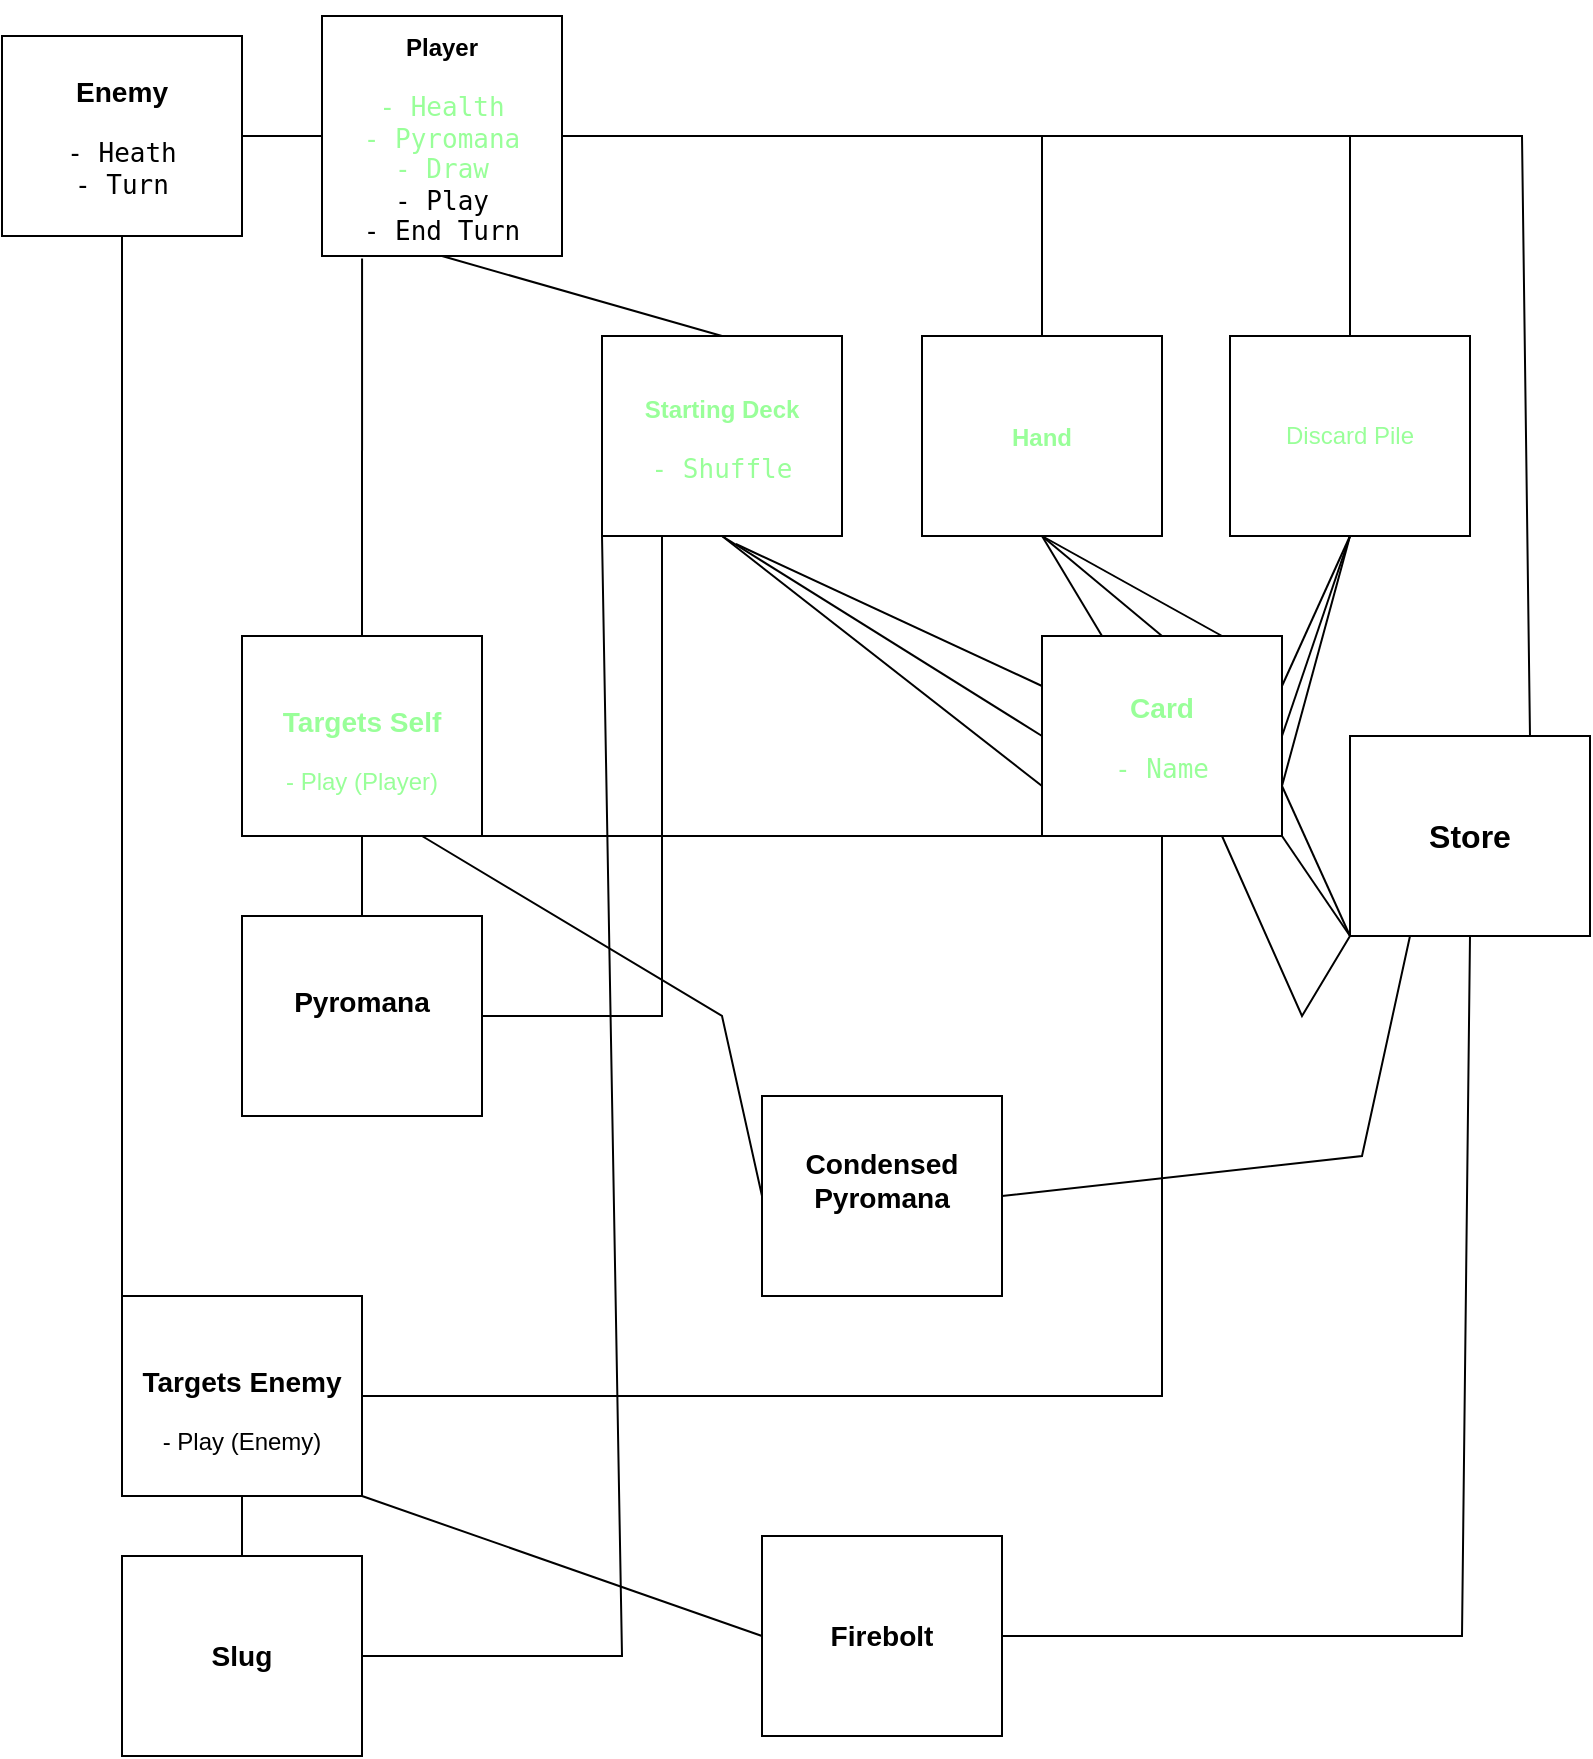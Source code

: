 <mxfile version="24.7.17">
  <diagram name="Page-1" id="t5Wb0asTRuvKsqMnSSx4">
    <mxGraphModel dx="1434" dy="844" grid="1" gridSize="10" guides="1" tooltips="1" connect="1" arrows="1" fold="1" page="1" pageScale="1" pageWidth="827" pageHeight="1169" math="0" shadow="0">
      <root>
        <mxCell id="0" />
        <mxCell id="1" parent="0" />
        <mxCell id="YrzJOqZfdvEQFL6Ilnsr-1" value="&lt;h3&gt;&lt;font style=&quot;font-size: 12px;&quot;&gt;Player&lt;/font&gt;&lt;/h3&gt;&lt;pre&gt;&lt;font size=&quot;3&quot;&gt;&lt;font color=&quot;#99ff99&quot;&gt;- Health&lt;br&gt;- Pyromana&lt;/font&gt;&lt;font color=&quot;#006600&quot;&gt;&lt;br&gt;&lt;/font&gt;&lt;font color=&quot;#99ff99&quot;&gt;- Draw&lt;/font&gt;&lt;font color=&quot;#006600&quot;&gt;&lt;br&gt;&lt;/font&gt;- Play&lt;br&gt;- End Turn&lt;br&gt;&lt;/font&gt;&lt;/pre&gt;" style="rounded=0;whiteSpace=wrap;html=1;" parent="1" vertex="1">
          <mxGeometry x="180" y="190" width="120" height="120" as="geometry" />
        </mxCell>
        <mxCell id="YrzJOqZfdvEQFL6Ilnsr-2" value="&lt;h3&gt;&lt;font color=&quot;#99ff99&quot; style=&quot;font-size: 12px;&quot;&gt;Starting Deck&lt;/font&gt;&lt;/h3&gt;&lt;pre&gt;&lt;font size=&quot;3&quot;&gt;&lt;font color=&quot;#99ff99&quot;&gt;- Shuffle&lt;/font&gt;&lt;font color=&quot;#006600&quot;&gt;&lt;br&gt;&lt;/font&gt;&lt;/font&gt;&lt;/pre&gt;" style="rounded=0;whiteSpace=wrap;html=1;" parent="1" vertex="1">
          <mxGeometry x="320" y="350" width="120" height="100" as="geometry" />
        </mxCell>
        <mxCell id="YrzJOqZfdvEQFL6Ilnsr-3" value="" style="endArrow=none;html=1;rounded=0;entryX=0.5;entryY=1;entryDx=0;entryDy=0;exitX=0.5;exitY=0;exitDx=0;exitDy=0;" parent="1" source="YrzJOqZfdvEQFL6Ilnsr-2" target="YrzJOqZfdvEQFL6Ilnsr-1" edge="1">
          <mxGeometry width="50" height="50" relative="1" as="geometry">
            <mxPoint x="610" y="500" as="sourcePoint" />
            <mxPoint x="660" y="450" as="targetPoint" />
          </mxGeometry>
        </mxCell>
        <mxCell id="YrzJOqZfdvEQFL6Ilnsr-4" value="&lt;h3&gt;&lt;font color=&quot;#99ff99&quot; style=&quot;font-size: 12px;&quot;&gt;Hand&lt;/font&gt;&lt;/h3&gt;" style="rounded=0;whiteSpace=wrap;html=1;" parent="1" vertex="1">
          <mxGeometry x="480" y="350" width="120" height="100" as="geometry" />
        </mxCell>
        <mxCell id="YrzJOqZfdvEQFL6Ilnsr-5" value="&lt;font color=&quot;#99ff99&quot;&gt;Discard Pile&lt;/font&gt;" style="rounded=0;whiteSpace=wrap;html=1;" parent="1" vertex="1">
          <mxGeometry x="634" y="350" width="120" height="100" as="geometry" />
        </mxCell>
        <mxCell id="YrzJOqZfdvEQFL6Ilnsr-8" value="" style="endArrow=none;html=1;rounded=0;exitX=1;exitY=0.5;exitDx=0;exitDy=0;entryX=0.5;entryY=0;entryDx=0;entryDy=0;" parent="1" source="YrzJOqZfdvEQFL6Ilnsr-1" target="YrzJOqZfdvEQFL6Ilnsr-4" edge="1">
          <mxGeometry width="50" height="50" relative="1" as="geometry">
            <mxPoint x="570" y="250" as="sourcePoint" />
            <mxPoint x="620" y="200" as="targetPoint" />
            <Array as="points">
              <mxPoint x="540" y="250" />
            </Array>
          </mxGeometry>
        </mxCell>
        <mxCell id="YrzJOqZfdvEQFL6Ilnsr-9" value="" style="endArrow=none;html=1;rounded=0;entryX=0.5;entryY=0;entryDx=0;entryDy=0;" parent="1" target="YrzJOqZfdvEQFL6Ilnsr-5" edge="1">
          <mxGeometry width="50" height="50" relative="1" as="geometry">
            <mxPoint x="540" y="250" as="sourcePoint" />
            <mxPoint x="620" y="200" as="targetPoint" />
            <Array as="points">
              <mxPoint x="694" y="250" />
            </Array>
          </mxGeometry>
        </mxCell>
        <mxCell id="YrzJOqZfdvEQFL6Ilnsr-11" value="&lt;h3&gt;Enemy&lt;br&gt;&lt;/h3&gt;&lt;pre&gt;&lt;font size=&quot;3&quot;&gt;- Heath&lt;br&gt;- Turn&lt;br&gt;&lt;/font&gt;&lt;/pre&gt;" style="rounded=0;whiteSpace=wrap;html=1;" parent="1" vertex="1">
          <mxGeometry x="20" y="200" width="120" height="100" as="geometry" />
        </mxCell>
        <mxCell id="YrzJOqZfdvEQFL6Ilnsr-15" value="&lt;h3&gt;&lt;font color=&quot;#99ff99&quot;&gt;Card&lt;br&gt;&lt;/font&gt;&lt;/h3&gt;&lt;pre&gt;&lt;font size=&quot;3&quot;&gt;&lt;font color=&quot;#99ff99&quot;&gt;- Name&lt;/font&gt;&lt;font color=&quot;#006600&quot;&gt;&lt;br&gt;&lt;/font&gt;&lt;/font&gt;&lt;/pre&gt;" style="rounded=0;whiteSpace=wrap;html=1;" parent="1" vertex="1">
          <mxGeometry x="540" y="500" width="120" height="100" as="geometry" />
        </mxCell>
        <mxCell id="YrzJOqZfdvEQFL6Ilnsr-16" value="" style="endArrow=none;html=1;rounded=0;exitX=0.5;exitY=1;exitDx=0;exitDy=0;entryX=0;entryY=0.5;entryDx=0;entryDy=0;" parent="1" source="YrzJOqZfdvEQFL6Ilnsr-2" target="YrzJOqZfdvEQFL6Ilnsr-15" edge="1">
          <mxGeometry width="50" height="50" relative="1" as="geometry">
            <mxPoint x="570" y="430" as="sourcePoint" />
            <mxPoint x="620" y="380" as="targetPoint" />
          </mxGeometry>
        </mxCell>
        <mxCell id="YrzJOqZfdvEQFL6Ilnsr-17" value="" style="endArrow=none;html=1;rounded=0;exitX=0.558;exitY=1.04;exitDx=0;exitDy=0;exitPerimeter=0;entryX=0;entryY=0.25;entryDx=0;entryDy=0;" parent="1" source="YrzJOqZfdvEQFL6Ilnsr-2" target="YrzJOqZfdvEQFL6Ilnsr-15" edge="1">
          <mxGeometry width="50" height="50" relative="1" as="geometry">
            <mxPoint x="570" y="430" as="sourcePoint" />
            <mxPoint x="620" y="380" as="targetPoint" />
          </mxGeometry>
        </mxCell>
        <mxCell id="YrzJOqZfdvEQFL6Ilnsr-18" value="" style="endArrow=none;html=1;rounded=0;exitX=0.5;exitY=1;exitDx=0;exitDy=0;entryX=0;entryY=0.75;entryDx=0;entryDy=0;" parent="1" source="YrzJOqZfdvEQFL6Ilnsr-2" target="YrzJOqZfdvEQFL6Ilnsr-15" edge="1">
          <mxGeometry width="50" height="50" relative="1" as="geometry">
            <mxPoint x="570" y="430" as="sourcePoint" />
            <mxPoint x="620" y="380" as="targetPoint" />
          </mxGeometry>
        </mxCell>
        <mxCell id="YrzJOqZfdvEQFL6Ilnsr-19" value="" style="endArrow=none;html=1;rounded=0;exitX=0.5;exitY=1;exitDx=0;exitDy=0;entryX=0.5;entryY=0;entryDx=0;entryDy=0;" parent="1" source="YrzJOqZfdvEQFL6Ilnsr-4" target="YrzJOqZfdvEQFL6Ilnsr-15" edge="1">
          <mxGeometry width="50" height="50" relative="1" as="geometry">
            <mxPoint x="570" y="430" as="sourcePoint" />
            <mxPoint x="620" y="380" as="targetPoint" />
          </mxGeometry>
        </mxCell>
        <mxCell id="YrzJOqZfdvEQFL6Ilnsr-20" value="" style="endArrow=none;html=1;rounded=0;exitX=0.5;exitY=1;exitDx=0;exitDy=0;entryX=0.25;entryY=0;entryDx=0;entryDy=0;" parent="1" source="YrzJOqZfdvEQFL6Ilnsr-4" target="YrzJOqZfdvEQFL6Ilnsr-15" edge="1">
          <mxGeometry width="50" height="50" relative="1" as="geometry">
            <mxPoint x="570" y="430" as="sourcePoint" />
            <mxPoint x="620" y="380" as="targetPoint" />
          </mxGeometry>
        </mxCell>
        <mxCell id="YrzJOqZfdvEQFL6Ilnsr-21" value="" style="endArrow=none;html=1;rounded=0;entryX=0.75;entryY=0;entryDx=0;entryDy=0;" parent="1" target="YrzJOqZfdvEQFL6Ilnsr-15" edge="1">
          <mxGeometry width="50" height="50" relative="1" as="geometry">
            <mxPoint x="540" y="450" as="sourcePoint" />
            <mxPoint x="620" y="380" as="targetPoint" />
          </mxGeometry>
        </mxCell>
        <mxCell id="YrzJOqZfdvEQFL6Ilnsr-22" value="" style="endArrow=none;html=1;rounded=0;exitX=0.5;exitY=1;exitDx=0;exitDy=0;entryX=1;entryY=0.25;entryDx=0;entryDy=0;" parent="1" source="YrzJOqZfdvEQFL6Ilnsr-5" target="YrzJOqZfdvEQFL6Ilnsr-15" edge="1">
          <mxGeometry width="50" height="50" relative="1" as="geometry">
            <mxPoint x="570" y="430" as="sourcePoint" />
            <mxPoint x="620" y="380" as="targetPoint" />
          </mxGeometry>
        </mxCell>
        <mxCell id="YrzJOqZfdvEQFL6Ilnsr-23" value="" style="endArrow=none;html=1;rounded=0;exitX=0.5;exitY=1;exitDx=0;exitDy=0;entryX=1;entryY=0.5;entryDx=0;entryDy=0;" parent="1" source="YrzJOqZfdvEQFL6Ilnsr-5" target="YrzJOqZfdvEQFL6Ilnsr-15" edge="1">
          <mxGeometry width="50" height="50" relative="1" as="geometry">
            <mxPoint x="570" y="430" as="sourcePoint" />
            <mxPoint x="620" y="380" as="targetPoint" />
          </mxGeometry>
        </mxCell>
        <mxCell id="YrzJOqZfdvEQFL6Ilnsr-24" value="" style="endArrow=none;html=1;rounded=0;exitX=0.5;exitY=1;exitDx=0;exitDy=0;entryX=1;entryY=0.75;entryDx=0;entryDy=0;" parent="1" source="YrzJOqZfdvEQFL6Ilnsr-5" target="YrzJOqZfdvEQFL6Ilnsr-15" edge="1">
          <mxGeometry width="50" height="50" relative="1" as="geometry">
            <mxPoint x="570" y="430" as="sourcePoint" />
            <mxPoint x="620" y="380" as="targetPoint" />
          </mxGeometry>
        </mxCell>
        <mxCell id="YrzJOqZfdvEQFL6Ilnsr-28" value="" style="endArrow=none;html=1;rounded=0;exitX=0;exitY=0.5;exitDx=0;exitDy=0;entryX=1;entryY=0.5;entryDx=0;entryDy=0;" parent="1" source="YrzJOqZfdvEQFL6Ilnsr-1" target="YrzJOqZfdvEQFL6Ilnsr-11" edge="1">
          <mxGeometry width="50" height="50" relative="1" as="geometry">
            <mxPoint x="390" y="590" as="sourcePoint" />
            <mxPoint x="440" y="540" as="targetPoint" />
          </mxGeometry>
        </mxCell>
        <mxCell id="YrzJOqZfdvEQFL6Ilnsr-30" value="&lt;h3&gt;&lt;font color=&quot;#99ff99&quot;&gt;Targets Self&lt;/font&gt;&lt;/h3&gt;&lt;div&gt;&lt;font color=&quot;#99ff99&quot;&gt;- Play (Player)&lt;/font&gt;&lt;br&gt;&lt;/div&gt;" style="rounded=0;whiteSpace=wrap;html=1;" parent="1" vertex="1">
          <mxGeometry x="140" y="500" width="120" height="100" as="geometry" />
        </mxCell>
        <mxCell id="YrzJOqZfdvEQFL6Ilnsr-31" value="" style="endArrow=none;html=1;rounded=0;exitX=0.5;exitY=0;exitDx=0;exitDy=0;entryX=0.167;entryY=1.01;entryDx=0;entryDy=0;entryPerimeter=0;" parent="1" source="YrzJOqZfdvEQFL6Ilnsr-30" target="YrzJOqZfdvEQFL6Ilnsr-1" edge="1">
          <mxGeometry width="50" height="50" relative="1" as="geometry">
            <mxPoint x="390" y="590" as="sourcePoint" />
            <mxPoint x="440" y="540" as="targetPoint" />
          </mxGeometry>
        </mxCell>
        <mxCell id="YrzJOqZfdvEQFL6Ilnsr-34" value="" style="endArrow=none;html=1;rounded=0;exitX=0;exitY=1;exitDx=0;exitDy=0;entryX=1;entryY=1;entryDx=0;entryDy=0;" parent="1" source="YrzJOqZfdvEQFL6Ilnsr-15" target="YrzJOqZfdvEQFL6Ilnsr-30" edge="1">
          <mxGeometry width="50" height="50" relative="1" as="geometry">
            <mxPoint x="390" y="590" as="sourcePoint" />
            <mxPoint x="440" y="540" as="targetPoint" />
          </mxGeometry>
        </mxCell>
        <mxCell id="YrzJOqZfdvEQFL6Ilnsr-36" value="&lt;h3&gt;Targets Enemy&lt;/h3&gt;&lt;div&gt;- Play (Enemy)&lt;br&gt;&lt;/div&gt;" style="rounded=0;whiteSpace=wrap;html=1;" parent="1" vertex="1">
          <mxGeometry x="80" y="830" width="120" height="100" as="geometry" />
        </mxCell>
        <mxCell id="YrzJOqZfdvEQFL6Ilnsr-37" value="" style="endArrow=none;html=1;rounded=0;exitX=0.5;exitY=1;exitDx=0;exitDy=0;entryX=1;entryY=0.5;entryDx=0;entryDy=0;" parent="1" source="YrzJOqZfdvEQFL6Ilnsr-15" target="YrzJOqZfdvEQFL6Ilnsr-36" edge="1">
          <mxGeometry width="50" height="50" relative="1" as="geometry">
            <mxPoint x="390" y="590" as="sourcePoint" />
            <mxPoint x="440" y="540" as="targetPoint" />
            <Array as="points">
              <mxPoint x="600" y="880" />
            </Array>
          </mxGeometry>
        </mxCell>
        <mxCell id="YrzJOqZfdvEQFL6Ilnsr-38" value="" style="endArrow=none;html=1;rounded=0;exitX=0;exitY=0.5;exitDx=0;exitDy=0;entryX=0.5;entryY=1;entryDx=0;entryDy=0;" parent="1" source="YrzJOqZfdvEQFL6Ilnsr-36" target="YrzJOqZfdvEQFL6Ilnsr-11" edge="1">
          <mxGeometry width="50" height="50" relative="1" as="geometry">
            <mxPoint x="390" y="590" as="sourcePoint" />
            <mxPoint x="440" y="540" as="targetPoint" />
            <Array as="points">
              <mxPoint x="80" y="750" />
            </Array>
          </mxGeometry>
        </mxCell>
        <mxCell id="YrzJOqZfdvEQFL6Ilnsr-39" value="&lt;h3&gt;&lt;font size=&quot;3&quot;&gt;Store&lt;/font&gt;&lt;br&gt;&lt;/h3&gt;" style="rounded=0;whiteSpace=wrap;html=1;" parent="1" vertex="1">
          <mxGeometry x="694" y="550" width="120" height="100" as="geometry" />
        </mxCell>
        <mxCell id="YrzJOqZfdvEQFL6Ilnsr-41" value="" style="endArrow=none;html=1;rounded=0;entryX=0.75;entryY=0;entryDx=0;entryDy=0;" parent="1" target="YrzJOqZfdvEQFL6Ilnsr-39" edge="1">
          <mxGeometry width="50" height="50" relative="1" as="geometry">
            <mxPoint x="694" y="250" as="sourcePoint" />
            <mxPoint x="620" y="550" as="targetPoint" />
            <Array as="points">
              <mxPoint x="780" y="250" />
            </Array>
          </mxGeometry>
        </mxCell>
        <mxCell id="YrzJOqZfdvEQFL6Ilnsr-42" value="" style="endArrow=none;html=1;rounded=0;entryX=0;entryY=1;entryDx=0;entryDy=0;exitX=1;exitY=0.75;exitDx=0;exitDy=0;" parent="1" source="YrzJOqZfdvEQFL6Ilnsr-15" target="YrzJOqZfdvEQFL6Ilnsr-39" edge="1">
          <mxGeometry width="50" height="50" relative="1" as="geometry">
            <mxPoint x="570" y="600" as="sourcePoint" />
            <mxPoint x="620" y="550" as="targetPoint" />
          </mxGeometry>
        </mxCell>
        <mxCell id="YrzJOqZfdvEQFL6Ilnsr-43" value="" style="endArrow=none;html=1;rounded=0;entryX=0;entryY=1;entryDx=0;entryDy=0;exitX=1;exitY=1;exitDx=0;exitDy=0;" parent="1" source="YrzJOqZfdvEQFL6Ilnsr-15" target="YrzJOqZfdvEQFL6Ilnsr-39" edge="1">
          <mxGeometry width="50" height="50" relative="1" as="geometry">
            <mxPoint x="570" y="600" as="sourcePoint" />
            <mxPoint x="620" y="550" as="targetPoint" />
          </mxGeometry>
        </mxCell>
        <mxCell id="YrzJOqZfdvEQFL6Ilnsr-46" value="" style="endArrow=none;html=1;rounded=0;entryX=0;entryY=1;entryDx=0;entryDy=0;exitX=0.75;exitY=1;exitDx=0;exitDy=0;" parent="1" source="YrzJOqZfdvEQFL6Ilnsr-15" target="YrzJOqZfdvEQFL6Ilnsr-39" edge="1">
          <mxGeometry width="50" height="50" relative="1" as="geometry">
            <mxPoint x="570" y="600" as="sourcePoint" />
            <mxPoint x="620" y="550" as="targetPoint" />
            <Array as="points">
              <mxPoint x="670" y="690" />
            </Array>
          </mxGeometry>
        </mxCell>
        <mxCell id="YrzJOqZfdvEQFL6Ilnsr-48" value="&lt;h3&gt;Pyromana&lt;/h3&gt;&lt;div&gt;&lt;br&gt;&lt;/div&gt;" style="rounded=0;whiteSpace=wrap;html=1;" parent="1" vertex="1">
          <mxGeometry x="140" y="640" width="120" height="100" as="geometry" />
        </mxCell>
        <mxCell id="YrzJOqZfdvEQFL6Ilnsr-49" value="" style="endArrow=none;html=1;rounded=0;exitX=0.25;exitY=1;exitDx=0;exitDy=0;entryX=1;entryY=0.5;entryDx=0;entryDy=0;" parent="1" source="YrzJOqZfdvEQFL6Ilnsr-2" target="YrzJOqZfdvEQFL6Ilnsr-48" edge="1">
          <mxGeometry width="50" height="50" relative="1" as="geometry">
            <mxPoint x="570" y="750" as="sourcePoint" />
            <mxPoint x="620" y="700" as="targetPoint" />
            <Array as="points">
              <mxPoint x="350" y="690" />
            </Array>
          </mxGeometry>
        </mxCell>
        <mxCell id="YrzJOqZfdvEQFL6Ilnsr-50" value="" style="endArrow=none;html=1;rounded=0;entryX=0.5;entryY=1;entryDx=0;entryDy=0;exitX=0.5;exitY=0;exitDx=0;exitDy=0;" parent="1" source="YrzJOqZfdvEQFL6Ilnsr-48" target="YrzJOqZfdvEQFL6Ilnsr-30" edge="1">
          <mxGeometry width="50" height="50" relative="1" as="geometry">
            <mxPoint x="570" y="750" as="sourcePoint" />
            <mxPoint x="620" y="700" as="targetPoint" />
          </mxGeometry>
        </mxCell>
        <mxCell id="YrzJOqZfdvEQFL6Ilnsr-54" value="&lt;h3&gt;Slug&lt;/h3&gt;" style="rounded=0;whiteSpace=wrap;html=1;" parent="1" vertex="1">
          <mxGeometry x="80" y="960" width="120" height="100" as="geometry" />
        </mxCell>
        <mxCell id="YrzJOqZfdvEQFL6Ilnsr-55" value="" style="endArrow=none;html=1;rounded=0;exitX=0.5;exitY=0;exitDx=0;exitDy=0;entryX=0.5;entryY=1;entryDx=0;entryDy=0;" parent="1" source="YrzJOqZfdvEQFL6Ilnsr-54" target="YrzJOqZfdvEQFL6Ilnsr-36" edge="1">
          <mxGeometry width="50" height="50" relative="1" as="geometry">
            <mxPoint x="570" y="750" as="sourcePoint" />
            <mxPoint x="620" y="700" as="targetPoint" />
          </mxGeometry>
        </mxCell>
        <mxCell id="YrzJOqZfdvEQFL6Ilnsr-56" value="" style="endArrow=none;html=1;rounded=0;exitX=1;exitY=0.5;exitDx=0;exitDy=0;entryX=0;entryY=1;entryDx=0;entryDy=0;" parent="1" source="YrzJOqZfdvEQFL6Ilnsr-54" target="YrzJOqZfdvEQFL6Ilnsr-2" edge="1">
          <mxGeometry width="50" height="50" relative="1" as="geometry">
            <mxPoint x="570" y="750" as="sourcePoint" />
            <mxPoint x="620" y="700" as="targetPoint" />
            <Array as="points">
              <mxPoint x="330" y="1010" />
            </Array>
          </mxGeometry>
        </mxCell>
        <mxCell id="YrzJOqZfdvEQFL6Ilnsr-58" value="&lt;h3&gt;Condensed Pyromana&lt;/h3&gt;&lt;div&gt;&lt;br&gt;&lt;/div&gt;" style="rounded=0;whiteSpace=wrap;html=1;" parent="1" vertex="1">
          <mxGeometry x="400" y="730" width="120" height="100" as="geometry" />
        </mxCell>
        <mxCell id="YrzJOqZfdvEQFL6Ilnsr-59" value="&lt;h3&gt;Firebolt&lt;/h3&gt;" style="rounded=0;whiteSpace=wrap;html=1;" parent="1" vertex="1">
          <mxGeometry x="400" y="950" width="120" height="100" as="geometry" />
        </mxCell>
        <mxCell id="YrzJOqZfdvEQFL6Ilnsr-60" value="" style="endArrow=none;html=1;rounded=0;exitX=1;exitY=0.5;exitDx=0;exitDy=0;entryX=0.25;entryY=1;entryDx=0;entryDy=0;" parent="1" source="YrzJOqZfdvEQFL6Ilnsr-58" target="YrzJOqZfdvEQFL6Ilnsr-39" edge="1">
          <mxGeometry width="50" height="50" relative="1" as="geometry">
            <mxPoint x="570" y="780" as="sourcePoint" />
            <mxPoint x="620" y="730" as="targetPoint" />
            <Array as="points">
              <mxPoint x="700" y="760" />
            </Array>
          </mxGeometry>
        </mxCell>
        <mxCell id="YrzJOqZfdvEQFL6Ilnsr-61" value="" style="endArrow=none;html=1;rounded=0;exitX=0;exitY=0.5;exitDx=0;exitDy=0;entryX=0.75;entryY=1;entryDx=0;entryDy=0;" parent="1" source="YrzJOqZfdvEQFL6Ilnsr-58" target="YrzJOqZfdvEQFL6Ilnsr-30" edge="1">
          <mxGeometry width="50" height="50" relative="1" as="geometry">
            <mxPoint x="570" y="690" as="sourcePoint" />
            <mxPoint x="620" y="640" as="targetPoint" />
            <Array as="points">
              <mxPoint x="380" y="690" />
            </Array>
          </mxGeometry>
        </mxCell>
        <mxCell id="YrzJOqZfdvEQFL6Ilnsr-62" value="" style="endArrow=none;html=1;rounded=0;exitX=0.5;exitY=1;exitDx=0;exitDy=0;entryX=1;entryY=0.5;entryDx=0;entryDy=0;" parent="1" source="YrzJOqZfdvEQFL6Ilnsr-39" target="YrzJOqZfdvEQFL6Ilnsr-59" edge="1">
          <mxGeometry width="50" height="50" relative="1" as="geometry">
            <mxPoint x="570" y="690" as="sourcePoint" />
            <mxPoint x="620" y="640" as="targetPoint" />
            <Array as="points">
              <mxPoint x="750" y="1000" />
            </Array>
          </mxGeometry>
        </mxCell>
        <mxCell id="YrzJOqZfdvEQFL6Ilnsr-64" value="" style="endArrow=none;html=1;rounded=0;exitX=0;exitY=0.5;exitDx=0;exitDy=0;entryX=1;entryY=1;entryDx=0;entryDy=0;" parent="1" source="YrzJOqZfdvEQFL6Ilnsr-59" target="YrzJOqZfdvEQFL6Ilnsr-36" edge="1">
          <mxGeometry width="50" height="50" relative="1" as="geometry">
            <mxPoint x="570" y="750" as="sourcePoint" />
            <mxPoint x="620" y="700" as="targetPoint" />
          </mxGeometry>
        </mxCell>
      </root>
    </mxGraphModel>
  </diagram>
</mxfile>
